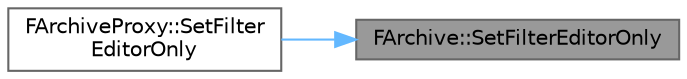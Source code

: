 digraph "FArchive::SetFilterEditorOnly"
{
 // INTERACTIVE_SVG=YES
 // LATEX_PDF_SIZE
  bgcolor="transparent";
  edge [fontname=Helvetica,fontsize=10,labelfontname=Helvetica,labelfontsize=10];
  node [fontname=Helvetica,fontsize=10,shape=box,height=0.2,width=0.4];
  rankdir="RL";
  Node1 [id="Node000001",label="FArchive::SetFilterEditorOnly",height=0.2,width=0.4,color="gray40", fillcolor="grey60", style="filled", fontcolor="black",tooltip="Sets a flag indicating that this archive needs to filter editor-only content."];
  Node1 -> Node2 [id="edge1_Node000001_Node000002",dir="back",color="steelblue1",style="solid",tooltip=" "];
  Node2 [id="Node000002",label="FArchiveProxy::SetFilter\lEditorOnly",height=0.2,width=0.4,color="grey40", fillcolor="white", style="filled",URL="$d7/db8/classFArchiveProxy.html#a88c66c86a8d2a93535c0cdb823f81915",tooltip="Sets a flag indicating that this archive needs to filter editor-only content."];
}

